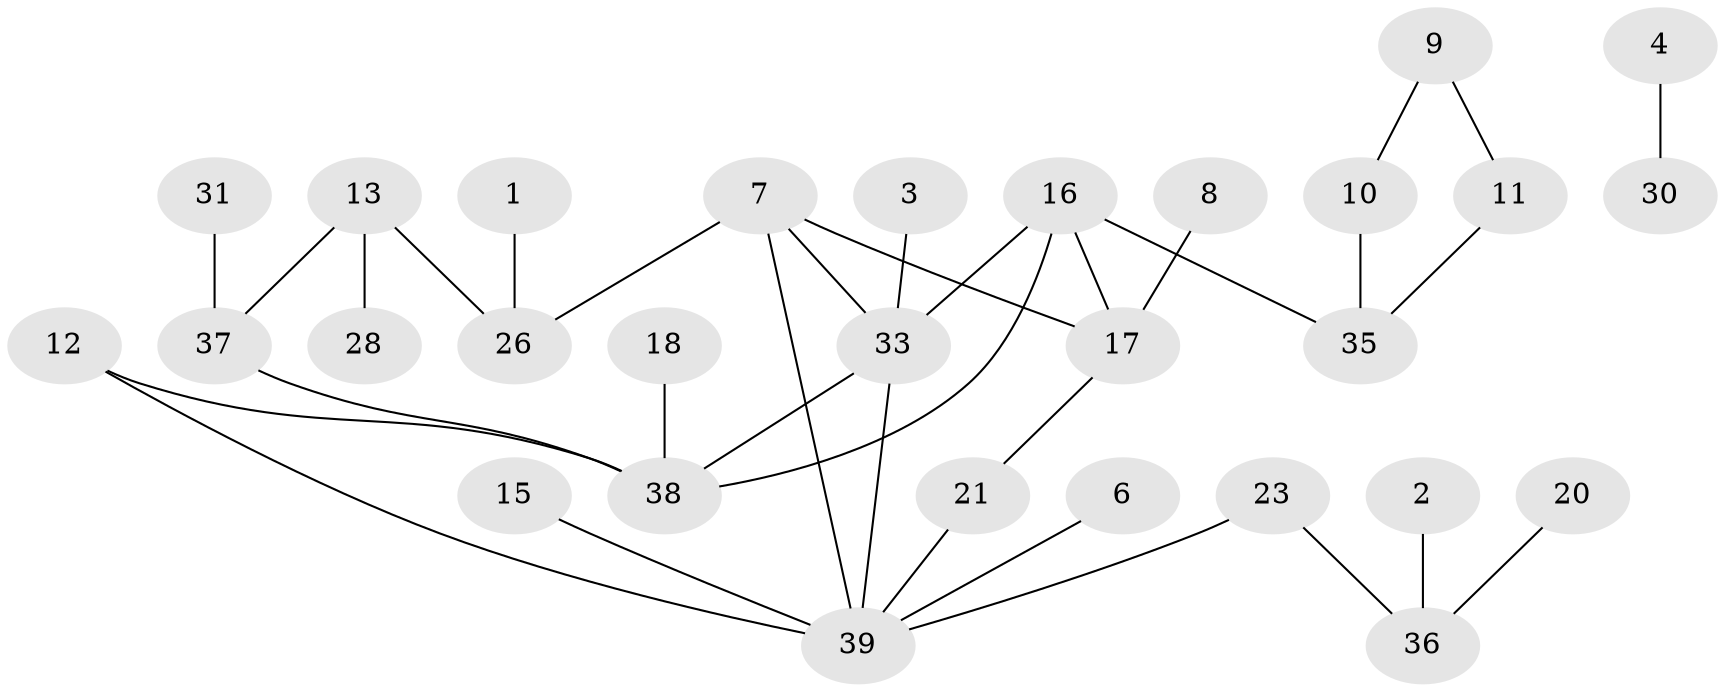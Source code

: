 // original degree distribution, {3: 0.16666666666666666, 1: 0.38461538461538464, 4: 0.05128205128205128, 2: 0.21794871794871795, 5: 0.08974358974358974, 0: 0.08974358974358974}
// Generated by graph-tools (version 1.1) at 2025/00/03/09/25 03:00:53]
// undirected, 29 vertices, 34 edges
graph export_dot {
graph [start="1"]
  node [color=gray90,style=filled];
  1;
  2;
  3;
  4;
  6;
  7;
  8;
  9;
  10;
  11;
  12;
  13;
  15;
  16;
  17;
  18;
  20;
  21;
  23;
  26;
  28;
  30;
  31;
  33;
  35;
  36;
  37;
  38;
  39;
  1 -- 26 [weight=1.0];
  2 -- 36 [weight=1.0];
  3 -- 33 [weight=1.0];
  4 -- 30 [weight=1.0];
  6 -- 39 [weight=1.0];
  7 -- 17 [weight=1.0];
  7 -- 26 [weight=1.0];
  7 -- 33 [weight=1.0];
  7 -- 39 [weight=1.0];
  8 -- 17 [weight=1.0];
  9 -- 10 [weight=1.0];
  9 -- 11 [weight=1.0];
  10 -- 35 [weight=1.0];
  11 -- 35 [weight=1.0];
  12 -- 38 [weight=1.0];
  12 -- 39 [weight=1.0];
  13 -- 26 [weight=2.0];
  13 -- 28 [weight=1.0];
  13 -- 37 [weight=1.0];
  15 -- 39 [weight=1.0];
  16 -- 17 [weight=2.0];
  16 -- 33 [weight=1.0];
  16 -- 35 [weight=1.0];
  16 -- 38 [weight=1.0];
  17 -- 21 [weight=1.0];
  18 -- 38 [weight=1.0];
  20 -- 36 [weight=1.0];
  21 -- 39 [weight=1.0];
  23 -- 36 [weight=1.0];
  23 -- 39 [weight=1.0];
  31 -- 37 [weight=1.0];
  33 -- 38 [weight=1.0];
  33 -- 39 [weight=1.0];
  37 -- 38 [weight=2.0];
}
